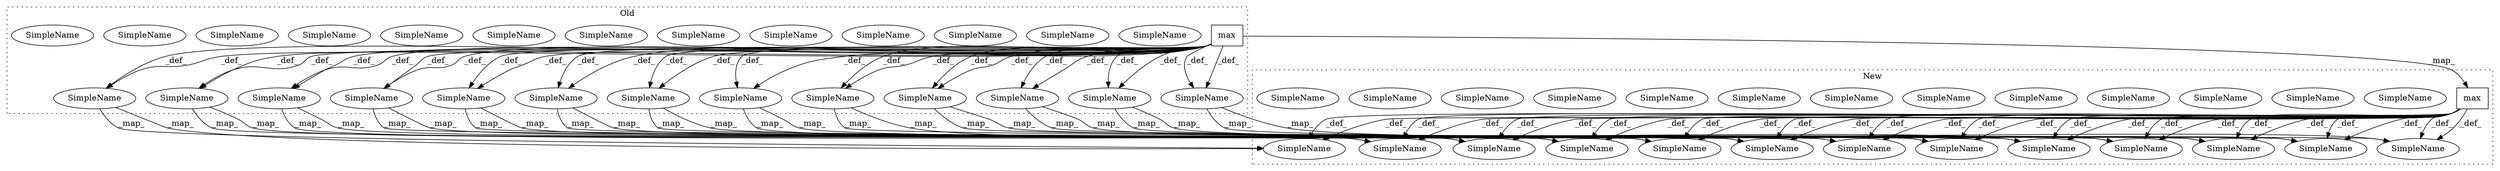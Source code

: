 digraph G {
subgraph cluster0 {
1 [label="max" a="32" s="5010,5020" l="4,1" shape="box"];
3 [label="SimpleName" a="42" s="5576" l="5" shape="ellipse"];
6 [label="SimpleName" a="42" s="5576" l="5" shape="ellipse"];
7 [label="SimpleName" a="42" s="7429" l="9" shape="ellipse"];
10 [label="SimpleName" a="42" s="7429" l="9" shape="ellipse"];
11 [label="SimpleName" a="42" s="8959" l="16" shape="ellipse"];
14 [label="SimpleName" a="42" s="8959" l="16" shape="ellipse"];
15 [label="SimpleName" a="42" s="5526" l="5" shape="ellipse"];
18 [label="SimpleName" a="42" s="5526" l="5" shape="ellipse"];
19 [label="SimpleName" a="42" s="5000" l="9" shape="ellipse"];
22 [label="SimpleName" a="42" s="5000" l="9" shape="ellipse"];
23 [label="SimpleName" a="42" s="7158" l="6" shape="ellipse"];
26 [label="SimpleName" a="42" s="7158" l="6" shape="ellipse"];
27 [label="SimpleName" a="42" s="9472" l="16" shape="ellipse"];
30 [label="SimpleName" a="42" s="9472" l="16" shape="ellipse"];
31 [label="SimpleName" a="42" s="7239" l="14" shape="ellipse"];
34 [label="SimpleName" a="42" s="7239" l="14" shape="ellipse"];
35 [label="SimpleName" a="42" s="9635" l="16" shape="ellipse"];
38 [label="SimpleName" a="42" s="9635" l="16" shape="ellipse"];
39 [label="SimpleName" a="42" s="7496" l="5" shape="ellipse"];
42 [label="SimpleName" a="42" s="7496" l="5" shape="ellipse"];
43 [label="SimpleName" a="42" s="7835" l="8" shape="ellipse"];
46 [label="SimpleName" a="42" s="7835" l="8" shape="ellipse"];
47 [label="SimpleName" a="42" s="7734" l="13" shape="ellipse"];
50 [label="SimpleName" a="42" s="7734" l="13" shape="ellipse"];
51 [label="SimpleName" a="42" s="9347" l="7" shape="ellipse"];
54 [label="SimpleName" a="42" s="9347" l="7" shape="ellipse"];
label = "Old";
style="dotted";
}
subgraph cluster1 {
2 [label="max" a="32" s="5019,5029" l="4,1" shape="box"];
4 [label="SimpleName" a="42" s="5602" l="5" shape="ellipse"];
5 [label="SimpleName" a="42" s="5602" l="5" shape="ellipse"];
8 [label="SimpleName" a="42" s="7471" l="9" shape="ellipse"];
9 [label="SimpleName" a="42" s="7471" l="9" shape="ellipse"];
12 [label="SimpleName" a="42" s="9001" l="16" shape="ellipse"];
13 [label="SimpleName" a="42" s="9001" l="16" shape="ellipse"];
16 [label="SimpleName" a="42" s="5552" l="5" shape="ellipse"];
17 [label="SimpleName" a="42" s="5552" l="5" shape="ellipse"];
20 [label="SimpleName" a="42" s="5005" l="9" shape="ellipse"];
21 [label="SimpleName" a="42" s="5005" l="9" shape="ellipse"];
24 [label="SimpleName" a="42" s="7200" l="6" shape="ellipse"];
25 [label="SimpleName" a="42" s="7200" l="6" shape="ellipse"];
28 [label="SimpleName" a="42" s="9514" l="16" shape="ellipse"];
29 [label="SimpleName" a="42" s="9514" l="16" shape="ellipse"];
32 [label="SimpleName" a="42" s="7281" l="14" shape="ellipse"];
33 [label="SimpleName" a="42" s="7281" l="14" shape="ellipse"];
36 [label="SimpleName" a="42" s="9677" l="16" shape="ellipse"];
37 [label="SimpleName" a="42" s="9677" l="16" shape="ellipse"];
40 [label="SimpleName" a="42" s="7538" l="5" shape="ellipse"];
41 [label="SimpleName" a="42" s="7538" l="5" shape="ellipse"];
44 [label="SimpleName" a="42" s="7877" l="8" shape="ellipse"];
45 [label="SimpleName" a="42" s="7877" l="8" shape="ellipse"];
48 [label="SimpleName" a="42" s="7776" l="13" shape="ellipse"];
49 [label="SimpleName" a="42" s="7776" l="13" shape="ellipse"];
52 [label="SimpleName" a="42" s="9389" l="7" shape="ellipse"];
53 [label="SimpleName" a="42" s="9389" l="7" shape="ellipse"];
label = "New";
style="dotted";
}
1 -> 10 [label="_def_"];
1 -> 38 [label="_def_"];
1 -> 26 [label="_def_"];
1 -> 34 [label="_def_"];
1 -> 10 [label="_def_"];
1 -> 46 [label="_def_"];
1 -> 54 [label="_def_"];
1 -> 14 [label="_def_"];
1 -> 18 [label="_def_"];
1 -> 18 [label="_def_"];
1 -> 42 [label="_def_"];
1 -> 34 [label="_def_"];
1 -> 2 [label="_map_"];
1 -> 50 [label="_def_"];
1 -> 54 [label="_def_"];
1 -> 30 [label="_def_"];
1 -> 22 [label="_def_"];
1 -> 50 [label="_def_"];
1 -> 6 [label="_def_"];
1 -> 30 [label="_def_"];
1 -> 46 [label="_def_"];
1 -> 38 [label="_def_"];
1 -> 14 [label="_def_"];
1 -> 6 [label="_def_"];
1 -> 26 [label="_def_"];
1 -> 22 [label="_def_"];
1 -> 42 [label="_def_"];
2 -> 37 [label="_def_"];
2 -> 41 [label="_def_"];
2 -> 33 [label="_def_"];
2 -> 25 [label="_def_"];
2 -> 45 [label="_def_"];
2 -> 9 [label="_def_"];
2 -> 29 [label="_def_"];
2 -> 49 [label="_def_"];
2 -> 29 [label="_def_"];
2 -> 37 [label="_def_"];
2 -> 21 [label="_def_"];
2 -> 21 [label="_def_"];
2 -> 17 [label="_def_"];
2 -> 9 [label="_def_"];
2 -> 25 [label="_def_"];
2 -> 33 [label="_def_"];
2 -> 53 [label="_def_"];
2 -> 5 [label="_def_"];
2 -> 17 [label="_def_"];
2 -> 53 [label="_def_"];
2 -> 49 [label="_def_"];
2 -> 45 [label="_def_"];
2 -> 13 [label="_def_"];
2 -> 13 [label="_def_"];
2 -> 41 [label="_def_"];
2 -> 5 [label="_def_"];
6 -> 5 [label="_map_"];
6 -> 5 [label="_map_"];
10 -> 9 [label="_map_"];
10 -> 9 [label="_map_"];
14 -> 13 [label="_map_"];
14 -> 13 [label="_map_"];
18 -> 17 [label="_map_"];
18 -> 17 [label="_map_"];
22 -> 21 [label="_map_"];
22 -> 21 [label="_map_"];
26 -> 25 [label="_map_"];
26 -> 25 [label="_map_"];
30 -> 29 [label="_map_"];
30 -> 29 [label="_map_"];
34 -> 33 [label="_map_"];
34 -> 33 [label="_map_"];
38 -> 37 [label="_map_"];
38 -> 37 [label="_map_"];
42 -> 41 [label="_map_"];
42 -> 41 [label="_map_"];
46 -> 45 [label="_map_"];
46 -> 45 [label="_map_"];
50 -> 49 [label="_map_"];
50 -> 49 [label="_map_"];
54 -> 53 [label="_map_"];
54 -> 53 [label="_map_"];
}